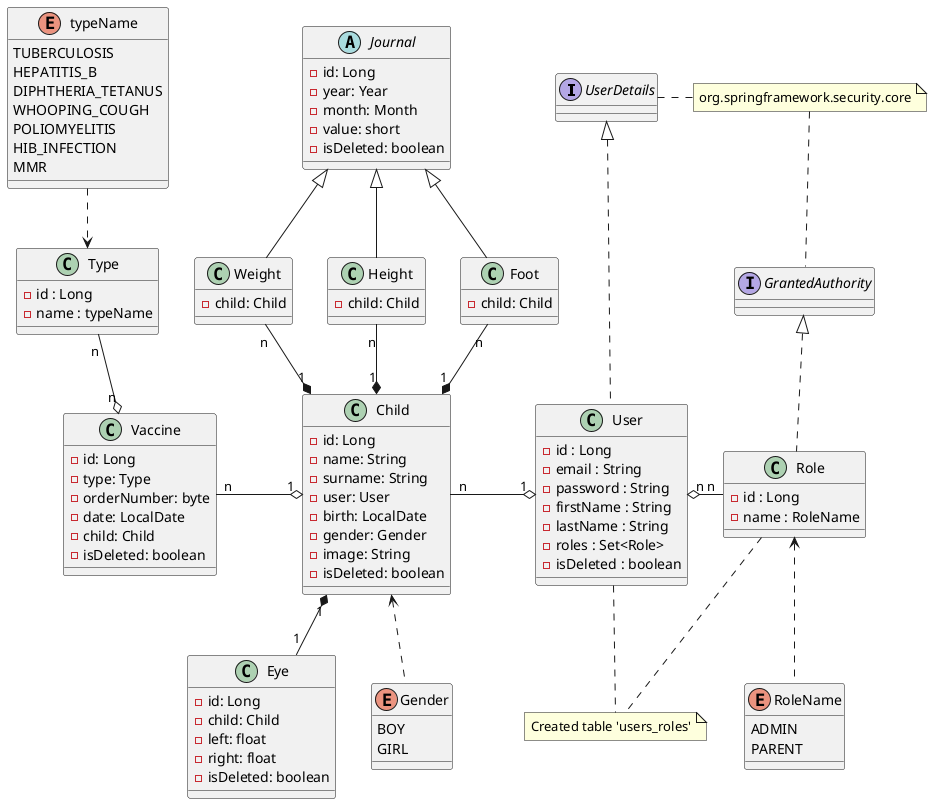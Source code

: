 @startuml
'https://plantuml.com/class-diagram

interface UserDetails
interface GrantedAuthority

class User {
- id : Long
- email : String
- password : String
- firstName : String
- lastName : String
- roles : Set<Role>
- isDeleted : boolean
}

class Role {
- id : Long
- name : RoleName
}

enum RoleName {
ADMIN
PARENT
}

class Child {
- id: Long
- name: String
- surname: String
- user: User
- birth: LocalDate
- gender: Gender
- image: String
- isDeleted: boolean
}

class Eye {
- id: Long
- child: Child
- left: float
- right: float
- isDeleted: boolean
}

enum Gender {
BOY
GIRL
}

abstract class Journal {
- id: Long
- year: Year
- month: Month
- value: short
- isDeleted: boolean
}

class Weight {
- child: Child
}

class Height {
- child: Child
}

class Foot {
- child: Child
}

class Type {
- id : Long
- name : typeName
}

enum typeName {
TUBERCULOSIS
HEPATITIS_B
DIPHTHERIA_TETANUS
WHOOPING_COUGH
POLIOMYELITIS
HIB_INFECTION
MMR
}

class Vaccine {
- id: Long
- type: Type
- orderNumber: byte
- date: LocalDate
- child: Child
- isDeleted: boolean
}

Journal <|-- Weight
Journal <|-- Height
Journal <|-- Foot
Weight "n" --* "1" Child
Height "n" --* "1" Child
Foot "n" --* "1" Child
Type "n" --o "n" Vaccine
Vaccine "n" -o "1" Child
Child "1" *-- "1" Eye
Child "n" -o "1" User
User "n" o- "n" Role
UserDetails <|.. User
GrantedAuthority <|.. Role

note "org.springframework.security.core" as MyNote
MyNote .. GrantedAuthority
UserDetails . MyNote

note "Created table 'users_roles'" as MyNote2
User .. MyNote2
Role .. MyNote2

Role <.. RoleName
typeName ..>Type
Child <..Gender

@enduml
